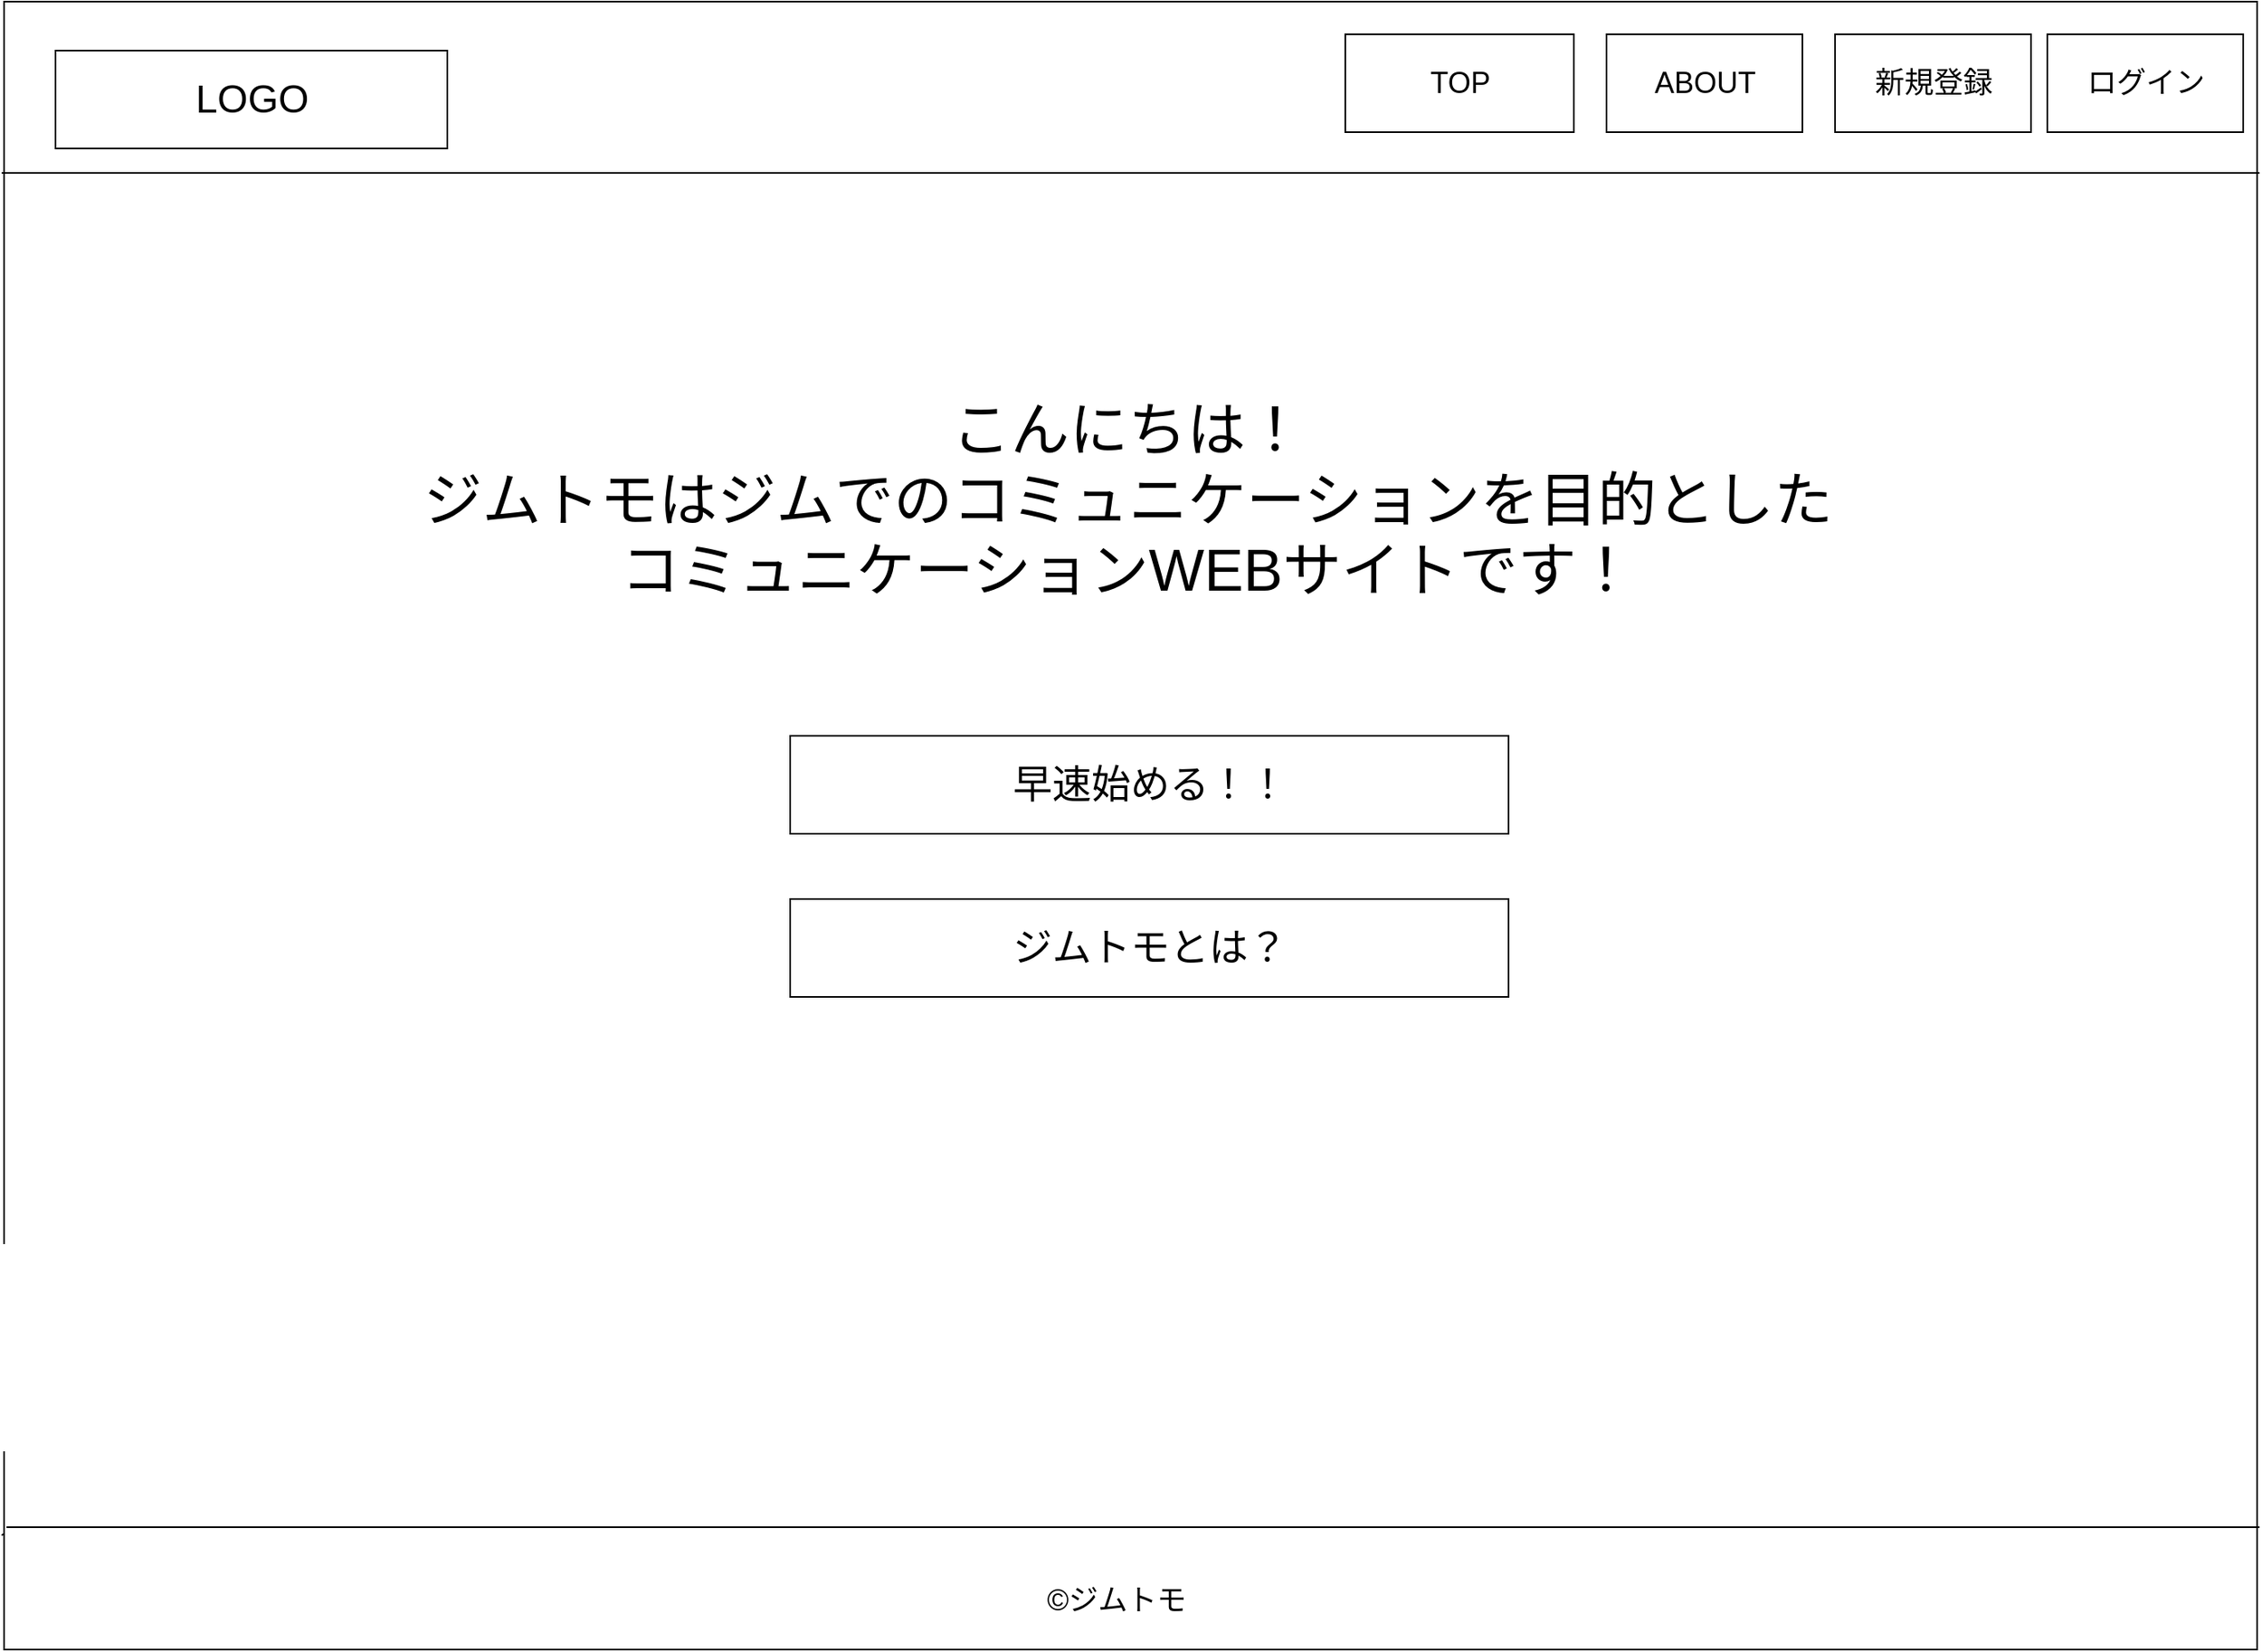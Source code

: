 <mxfile version="14.0.1" type="github" pages="10">
  <diagram id="sX8PDF25bzgP0ymKK4ic" name="トップ">
    <mxGraphModel dx="1577" dy="945" grid="1" gridSize="10" guides="1" tooltips="1" connect="1" arrows="1" fold="1" page="1" pageScale="1" pageWidth="1654" pageHeight="1169" math="0" shadow="0">
      <root>
        <mxCell id="0" />
        <mxCell id="1" parent="0" />
        <mxCell id="NtZH743Sf9rZ-gOF_3f3-2" value="" style="rounded=0;whiteSpace=wrap;html=1;fillColor=none;" vertex="1" parent="1">
          <mxGeometry x="138.5" y="50" width="1380" height="1010" as="geometry" />
        </mxCell>
        <mxCell id="NtZH743Sf9rZ-gOF_3f3-8" value="" style="line;strokeWidth=1;rotatable=0;dashed=0;labelPosition=right;align=left;verticalAlign=middle;spacingTop=0;spacingLeft=6;points=[];portConstraint=eastwest;fillColor=none;" vertex="1" parent="1">
          <mxGeometry x="137" y="150" width="1383" height="10" as="geometry" />
        </mxCell>
        <mxCell id="NtZH743Sf9rZ-gOF_3f3-9" value="" style="endArrow=none;html=1;rounded=0;" edge="1" parent="1" target="NtZH743Sf9rZ-gOF_3f3-2">
          <mxGeometry relative="1" as="geometry">
            <mxPoint x="137" y="990" as="sourcePoint" />
            <mxPoint x="297" y="990" as="targetPoint" />
          </mxGeometry>
        </mxCell>
        <mxCell id="NtZH743Sf9rZ-gOF_3f3-17" value="" style="line;strokeWidth=1;rotatable=0;dashed=0;labelPosition=right;align=left;verticalAlign=middle;spacingTop=0;spacingLeft=6;points=[];portConstraint=eastwest;fillColor=none;" vertex="1" parent="1">
          <mxGeometry x="140" y="980" width="1380" height="10" as="geometry" />
        </mxCell>
        <mxCell id="NtZH743Sf9rZ-gOF_3f3-19" value="&lt;font style=&quot;font-size: 24px&quot;&gt;LOGO&lt;/font&gt;" style="verticalLabelPosition=middle;verticalAlign=middle;html=1;shape=mxgraph.basic.rect;fillColor2=none;strokeWidth=1;size=20;indent=5;align=center;labelPosition=center;" vertex="1" parent="1">
          <mxGeometry x="170" y="80" width="240" height="60" as="geometry" />
        </mxCell>
        <mxCell id="NtZH743Sf9rZ-gOF_3f3-20" value="&lt;font style=&quot;font-size: 18px&quot;&gt;TOP&lt;/font&gt;" style="verticalLabelPosition=middle;verticalAlign=middle;html=1;shape=mxgraph.basic.rect;fillColor2=none;strokeWidth=1;size=20;indent=5;fillColor=#ffffff;align=center;labelPosition=center;" vertex="1" parent="1">
          <mxGeometry x="960" y="70" width="140" height="60" as="geometry" />
        </mxCell>
        <mxCell id="NtZH743Sf9rZ-gOF_3f3-21" value="&lt;font style=&quot;font-size: 18px&quot;&gt;ABOUT&lt;/font&gt;" style="verticalLabelPosition=middle;verticalAlign=middle;html=1;shape=mxgraph.basic.rect;fillColor2=none;strokeWidth=1;size=20;indent=5;fillColor=#ffffff;align=center;labelPosition=center;" vertex="1" parent="1">
          <mxGeometry x="1120" y="70" width="120" height="60" as="geometry" />
        </mxCell>
        <mxCell id="NtZH743Sf9rZ-gOF_3f3-22" value="&lt;font style=&quot;font-size: 18px&quot;&gt;©️ジムトモ&lt;/font&gt;" style="text;html=1;strokeColor=none;fillColor=none;align=center;verticalAlign=middle;whiteSpace=wrap;rounded=0;" vertex="1" parent="1">
          <mxGeometry x="760" y="1020" width="120" height="20" as="geometry" />
        </mxCell>
        <mxCell id="NtZH743Sf9rZ-gOF_3f3-24" value="&lt;font style=&quot;font-size: 36px&quot;&gt;こんにちは！&lt;br&gt;ジムトモはジムでのコミュニケーションを目的とした&lt;br&gt;コミュニケーションWEBサイトです！&lt;br&gt;&lt;/font&gt;" style="text;html=1;strokeColor=none;fillColor=none;align=center;verticalAlign=middle;whiteSpace=wrap;rounded=0;" vertex="1" parent="1">
          <mxGeometry x="327" y="280" width="1000" height="150" as="geometry" />
        </mxCell>
        <mxCell id="NtZH743Sf9rZ-gOF_3f3-25" value="&lt;font style=&quot;font-size: 24px&quot;&gt;早速始める！！&lt;/font&gt;" style="verticalLabelPosition=middle;verticalAlign=middle;html=1;shape=mxgraph.basic.rect;fillColor2=none;strokeWidth=1;size=20;indent=5;fillColor=#ffffff;align=center;labelPosition=center;" vertex="1" parent="1">
          <mxGeometry x="620" y="500" width="440" height="60" as="geometry" />
        </mxCell>
        <mxCell id="NtZH743Sf9rZ-gOF_3f3-26" value="&lt;font style=&quot;font-size: 24px&quot;&gt;ジムトモとは？&lt;/font&gt;" style="verticalLabelPosition=middle;verticalAlign=middle;html=1;shape=mxgraph.basic.rect;fillColor2=none;strokeWidth=1;size=20;indent=5;fillColor=#ffffff;align=center;labelPosition=center;" vertex="1" parent="1">
          <mxGeometry x="620" y="600" width="440" height="60" as="geometry" />
        </mxCell>
        <mxCell id="FWPmcDgrrpToMPqlYjag-1" value="&lt;font style=&quot;font-size: 18px&quot;&gt;新規登録&lt;/font&gt;" style="verticalLabelPosition=middle;verticalAlign=middle;html=1;shape=mxgraph.basic.rect;fillColor2=none;strokeWidth=1;size=20;indent=5;fillColor=#ffffff;align=center;labelPosition=center;" vertex="1" parent="1">
          <mxGeometry x="1260" y="70" width="120" height="60" as="geometry" />
        </mxCell>
        <mxCell id="FWPmcDgrrpToMPqlYjag-2" value="&lt;span style=&quot;font-size: 18px&quot;&gt;ログイン&lt;br&gt;&lt;/span&gt;" style="verticalLabelPosition=middle;verticalAlign=middle;html=1;shape=mxgraph.basic.rect;fillColor2=none;strokeWidth=1;size=20;indent=5;fillColor=#ffffff;align=center;labelPosition=center;" vertex="1" parent="1">
          <mxGeometry x="1390" y="70" width="120" height="60" as="geometry" />
        </mxCell>
      </root>
    </mxGraphModel>
  </diagram>
  <diagram id="bLvAgA5qEwk-LL37ub39" name="アバウト">
    <mxGraphModel dx="1577" dy="945" grid="1" gridSize="10" guides="1" tooltips="1" connect="1" arrows="1" fold="1" page="1" pageScale="1" pageWidth="1654" pageHeight="1169" math="0" shadow="0">
      <root>
        <mxCell id="ftpEcNEryvSzcQoIp7-X-0" />
        <mxCell id="ftpEcNEryvSzcQoIp7-X-1" parent="ftpEcNEryvSzcQoIp7-X-0" />
        <mxCell id="VIwDnIqBXZ4P4yikGyFm-0" value="" style="rounded=0;whiteSpace=wrap;html=1;fillColor=none;" vertex="1" parent="ftpEcNEryvSzcQoIp7-X-1">
          <mxGeometry x="160" y="50" width="1380" height="1010" as="geometry" />
        </mxCell>
        <mxCell id="dDT1iHOh3P4UcyybZQKl-0" value="&lt;font style=&quot;font-size: 24px&quot;&gt;LOGO&lt;/font&gt;" style="verticalLabelPosition=middle;verticalAlign=middle;html=1;shape=mxgraph.basic.rect;fillColor2=none;strokeWidth=1;size=20;indent=5;align=center;labelPosition=center;" vertex="1" parent="ftpEcNEryvSzcQoIp7-X-1">
          <mxGeometry x="170" y="80" width="240" height="60" as="geometry" />
        </mxCell>
        <mxCell id="dIF7iw-EWMnhFYqTY4e2-0" value="" style="line;strokeWidth=1;rotatable=0;dashed=0;labelPosition=right;align=left;verticalAlign=middle;spacingTop=0;spacingLeft=6;points=[];portConstraint=eastwest;fillColor=none;" vertex="1" parent="ftpEcNEryvSzcQoIp7-X-1">
          <mxGeometry x="160" y="150" width="1360" height="10" as="geometry" />
        </mxCell>
        <mxCell id="H8I9omI7yn1xXHJn_vw3-0" value="&lt;font style=&quot;font-size: 18px&quot;&gt;TOP&lt;/font&gt;" style="verticalLabelPosition=middle;verticalAlign=middle;html=1;shape=mxgraph.basic.rect;fillColor2=none;strokeWidth=1;size=20;indent=5;fillColor=#ffffff;align=center;labelPosition=center;" vertex="1" parent="ftpEcNEryvSzcQoIp7-X-1">
          <mxGeometry x="1040" y="80" width="140" height="60" as="geometry" />
        </mxCell>
        <mxCell id="4WR4Ig6IwshygOF9KwUJ-0" value="&lt;font style=&quot;font-size: 18px&quot;&gt;ABOUT&lt;/font&gt;" style="verticalLabelPosition=middle;verticalAlign=middle;html=1;shape=mxgraph.basic.rect;fillColor2=none;strokeWidth=1;size=20;indent=5;fillColor=#ffffff;align=center;labelPosition=center;" vertex="1" parent="ftpEcNEryvSzcQoIp7-X-1">
          <mxGeometry x="1200" y="80" width="120" height="60" as="geometry" />
        </mxCell>
        <mxCell id="zsgMGH2U2VKGGGK1tpQB-0" value="" style="line;strokeWidth=1;rotatable=0;dashed=0;labelPosition=right;align=left;verticalAlign=middle;spacingTop=0;spacingLeft=6;points=[];portConstraint=eastwest;fillColor=none;" vertex="1" parent="ftpEcNEryvSzcQoIp7-X-1">
          <mxGeometry x="160" y="980" width="1380" height="10" as="geometry" />
        </mxCell>
        <mxCell id="8jf5Wd_0UY1Y-AJaYyoA-0" value="&lt;font style=&quot;font-size: 18px&quot;&gt;©️ジムトモ&lt;/font&gt;" style="text;html=1;strokeColor=none;fillColor=none;align=center;verticalAlign=middle;whiteSpace=wrap;rounded=0;" vertex="1" parent="ftpEcNEryvSzcQoIp7-X-1">
          <mxGeometry x="760" y="1020" width="120" height="20" as="geometry" />
        </mxCell>
        <mxCell id="SekSxgpQAXPCXCAio9Cq-5" value="&lt;font style=&quot;font-size: 36px&quot;&gt;ジムトモとは？&lt;/font&gt;" style="text;strokeColor=none;fillColor=none;html=1;fontSize=24;fontStyle=1;verticalAlign=middle;align=center;" vertex="1" parent="ftpEcNEryvSzcQoIp7-X-1">
          <mxGeometry x="722" y="210" width="210" height="30" as="geometry" />
        </mxCell>
        <mxCell id="SekSxgpQAXPCXCAio9Cq-8" value="&lt;font style=&quot;font-size: 36px&quot;&gt;・ジムの仲間とコミュニケーションが取れるサイトです！&lt;/font&gt;" style="text;html=1;strokeColor=none;fillColor=none;align=center;verticalAlign=middle;whiteSpace=wrap;rounded=0;" vertex="1" parent="ftpEcNEryvSzcQoIp7-X-1">
          <mxGeometry x="362.5" y="340" width="975" height="20" as="geometry" />
        </mxCell>
        <mxCell id="SekSxgpQAXPCXCAio9Cq-9" value="&lt;font style=&quot;font-size: 36px&quot;&gt;・検索して頂くか、無ければ自分でジムを登録できます！&lt;/font&gt;" style="text;html=1;strokeColor=none;fillColor=none;align=center;verticalAlign=middle;whiteSpace=wrap;rounded=0;" vertex="1" parent="ftpEcNEryvSzcQoIp7-X-1">
          <mxGeometry x="375" y="600" width="1005" height="20" as="geometry" />
        </mxCell>
        <mxCell id="SekSxgpQAXPCXCAio9Cq-12" value="&lt;font style=&quot;font-size: 36px&quot;&gt;仲間と高め会いながら　レッツパンプアップ！&lt;/font&gt;" style="text;html=1;strokeColor=none;fillColor=none;align=center;verticalAlign=middle;whiteSpace=wrap;rounded=0;" vertex="1" parent="ftpEcNEryvSzcQoIp7-X-1">
          <mxGeometry x="410" y="830" width="880" height="20" as="geometry" />
        </mxCell>
        <mxCell id="SekSxgpQAXPCXCAio9Cq-13" value="&lt;font style=&quot;font-size: 36px&quot;&gt;どうやってジムを探すの？&lt;/font&gt;" style="text;strokeColor=none;fillColor=none;html=1;fontSize=24;fontStyle=1;verticalAlign=middle;align=center;" vertex="1" parent="ftpEcNEryvSzcQoIp7-X-1">
          <mxGeometry x="665" y="500" width="330" height="30" as="geometry" />
        </mxCell>
      </root>
    </mxGraphModel>
  </diagram>
  <diagram id="RGN--1uirbUa-3PSGwTJ" name="登録画面">
    <mxGraphModel dx="1892" dy="1134" grid="1" gridSize="10" guides="1" tooltips="1" connect="1" arrows="1" fold="1" page="1" pageScale="1" pageWidth="1654" pageHeight="1169" math="0" shadow="0">
      <root>
        <mxCell id="JL3x1tFgeX2Gd9nTqzUn-0" />
        <mxCell id="JL3x1tFgeX2Gd9nTqzUn-1" parent="JL3x1tFgeX2Gd9nTqzUn-0" />
        <mxCell id="WwGsBpX4122QO5Fgbtcl-0" value="" style="rounded=0;whiteSpace=wrap;html=1;fillColor=none;" vertex="1" parent="JL3x1tFgeX2Gd9nTqzUn-1">
          <mxGeometry x="150" y="90" width="1380" height="1010" as="geometry" />
        </mxCell>
        <mxCell id="08IGXDMDY4v-F9Ly6sVw-0" value="&lt;font style=&quot;font-size: 18px&quot;&gt;©️ジムトモ&lt;/font&gt;" style="text;html=1;strokeColor=none;fillColor=none;align=center;verticalAlign=middle;whiteSpace=wrap;rounded=0;" vertex="1" parent="JL3x1tFgeX2Gd9nTqzUn-1">
          <mxGeometry x="790" y="1050" width="120" height="20" as="geometry" />
        </mxCell>
        <mxCell id="RqBJ2H6mfIA8eYU0we4d-0" value="" style="line;strokeWidth=1;rotatable=0;dashed=0;labelPosition=right;align=left;verticalAlign=middle;spacingTop=0;spacingLeft=6;points=[];portConstraint=eastwest;fillColor=none;" vertex="1" parent="JL3x1tFgeX2Gd9nTqzUn-1">
          <mxGeometry x="148.5" y="1010" width="1380" height="10" as="geometry" />
        </mxCell>
        <mxCell id="5bvBfOXmsTIJIOGz9M6Z-0" value="&lt;font style=&quot;font-size: 24px&quot;&gt;LOGO&lt;/font&gt;" style="verticalLabelPosition=middle;verticalAlign=middle;html=1;shape=mxgraph.basic.rect;fillColor2=none;strokeWidth=1;size=20;indent=5;align=center;labelPosition=center;" vertex="1" parent="JL3x1tFgeX2Gd9nTqzUn-1">
          <mxGeometry x="170" y="120" width="240" height="60" as="geometry" />
        </mxCell>
        <mxCell id="FiurGgFm9dN1c3PLnLnA-0" value="" style="line;strokeWidth=1;rotatable=0;dashed=0;labelPosition=right;align=left;verticalAlign=middle;spacingTop=0;spacingLeft=6;points=[];portConstraint=eastwest;fillColor=none;" vertex="1" parent="JL3x1tFgeX2Gd9nTqzUn-1">
          <mxGeometry x="148.5" y="200" width="1383" height="10" as="geometry" />
        </mxCell>
        <mxCell id="LqhKL8WoW9AfLJmkRwyF-0" value="&lt;font style=&quot;font-size: 18px&quot;&gt;TOP&lt;/font&gt;" style="verticalLabelPosition=middle;verticalAlign=middle;html=1;shape=mxgraph.basic.rect;fillColor2=none;strokeWidth=1;size=20;indent=5;fillColor=#ffffff;align=center;labelPosition=center;" vertex="1" parent="JL3x1tFgeX2Gd9nTqzUn-1">
          <mxGeometry x="910" y="120" width="140" height="60" as="geometry" />
        </mxCell>
        <mxCell id="YZrT8HJMQ7vM1HgPI2Wn-0" value="&lt;font style=&quot;font-size: 18px&quot;&gt;ABOUT&lt;/font&gt;" style="verticalLabelPosition=middle;verticalAlign=middle;html=1;shape=mxgraph.basic.rect;fillColor2=none;strokeWidth=1;size=20;indent=5;fillColor=#ffffff;align=center;labelPosition=center;" vertex="1" parent="JL3x1tFgeX2Gd9nTqzUn-1">
          <mxGeometry x="1090" y="120" width="120" height="60" as="geometry" />
        </mxCell>
        <mxCell id="YZrT8HJMQ7vM1HgPI2Wn-1" value="&lt;font style=&quot;font-size: 36px&quot;&gt;新規登録&lt;/font&gt;" style="text;strokeColor=none;fillColor=none;html=1;fontSize=24;fontStyle=1;verticalAlign=middle;align=center;" vertex="1" parent="JL3x1tFgeX2Gd9nTqzUn-1">
          <mxGeometry x="240" y="260" width="260" height="40" as="geometry" />
        </mxCell>
        <mxCell id="YZrT8HJMQ7vM1HgPI2Wn-2" value="" style="rounded=0;whiteSpace=wrap;html=1;fillColor=#ffffff;align=center;" vertex="1" parent="JL3x1tFgeX2Gd9nTqzUn-1">
          <mxGeometry x="320" y="370" width="260" height="40" as="geometry" />
        </mxCell>
        <mxCell id="YZrT8HJMQ7vM1HgPI2Wn-3" value="&lt;font style=&quot;font-size: 24px&quot;&gt;メールアドレス&lt;/font&gt;" style="text;html=1;strokeColor=none;fillColor=none;align=center;verticalAlign=middle;whiteSpace=wrap;rounded=0;" vertex="1" parent="JL3x1tFgeX2Gd9nTqzUn-1">
          <mxGeometry x="290" y="330" width="220" height="20" as="geometry" />
        </mxCell>
        <mxCell id="YZrT8HJMQ7vM1HgPI2Wn-4" value="&lt;font style=&quot;font-size: 24px&quot;&gt;パスワード&lt;/font&gt;" style="text;html=1;strokeColor=none;fillColor=none;align=center;verticalAlign=middle;whiteSpace=wrap;rounded=0;" vertex="1" parent="JL3x1tFgeX2Gd9nTqzUn-1">
          <mxGeometry x="300" y="450" width="170" height="20" as="geometry" />
        </mxCell>
        <mxCell id="YZrT8HJMQ7vM1HgPI2Wn-5" value="" style="rounded=0;whiteSpace=wrap;html=1;fillColor=#ffffff;align=center;" vertex="1" parent="JL3x1tFgeX2Gd9nTqzUn-1">
          <mxGeometry x="320" y="490" width="260" height="40" as="geometry" />
        </mxCell>
        <mxCell id="YZrT8HJMQ7vM1HgPI2Wn-6" value="&lt;font style=&quot;font-size: 24px&quot;&gt;登録&lt;/font&gt;" style="html=1;shadow=0;dashed=0;shape=mxgraph.bootstrap.rrect;rSize=5;strokeColor=none;strokeWidth=1;fillColor=#33A64C;fontColor=#FFFFFF;whiteSpace=wrap;align=center;verticalAlign=middle;spacingLeft=0;fontStyle=1;fontSize=14;spacing=5;" vertex="1" parent="JL3x1tFgeX2Gd9nTqzUn-1">
          <mxGeometry x="320" y="650" width="130" height="55" as="geometry" />
        </mxCell>
        <mxCell id="W9_3WLjVGjQPoJplsyBn-0" value="&lt;span style=&quot;font-size: 18px&quot;&gt;ログイン&lt;br&gt;&lt;/span&gt;" style="verticalLabelPosition=middle;verticalAlign=middle;html=1;shape=mxgraph.basic.rect;fillColor2=none;strokeWidth=1;size=20;indent=5;fillColor=#ffffff;align=center;labelPosition=center;" vertex="1" parent="JL3x1tFgeX2Gd9nTqzUn-1">
          <mxGeometry x="1380" y="120" width="120" height="60" as="geometry" />
        </mxCell>
        <mxCell id="R8JreIXj_1Rx6q4TIoty-0" value="&lt;font style=&quot;font-size: 18px&quot;&gt;新規登録&lt;/font&gt;" style="verticalLabelPosition=middle;verticalAlign=middle;html=1;shape=mxgraph.basic.rect;fillColor2=none;strokeWidth=1;size=20;indent=5;fillColor=#ffffff;align=center;labelPosition=center;" vertex="1" parent="JL3x1tFgeX2Gd9nTqzUn-1">
          <mxGeometry x="1240" y="120" width="120" height="60" as="geometry" />
        </mxCell>
        <mxCell id="R8JreIXj_1Rx6q4TIoty-1" value="&lt;font style=&quot;font-size: 18px&quot;&gt;既に登録済みの方はこちら&lt;/font&gt;" style="text;html=1;strokeColor=none;fillColor=none;align=center;verticalAlign=middle;whiteSpace=wrap;rounded=0;" vertex="1" parent="JL3x1tFgeX2Gd9nTqzUn-1">
          <mxGeometry x="300" y="760" width="230" height="30" as="geometry" />
        </mxCell>
        <mxCell id="R8JreIXj_1Rx6q4TIoty-4" value="&lt;font style=&quot;font-size: 24px&quot;&gt;ニックネーム&lt;/font&gt;" style="text;html=1;strokeColor=none;fillColor=none;align=center;verticalAlign=middle;whiteSpace=wrap;rounded=0;" vertex="1" parent="JL3x1tFgeX2Gd9nTqzUn-1">
          <mxGeometry x="320" y="560" width="170" height="20" as="geometry" />
        </mxCell>
        <mxCell id="R8JreIXj_1Rx6q4TIoty-5" value="" style="rounded=0;whiteSpace=wrap;html=1;fillColor=#ffffff;align=center;" vertex="1" parent="JL3x1tFgeX2Gd9nTqzUn-1">
          <mxGeometry x="320" y="585" width="260" height="35" as="geometry" />
        </mxCell>
        <mxCell id="6il6t7XPFA4Lgpk2AG7R-1" value="&lt;font style=&quot;font-size: 36px&quot;&gt;冗談じゃない、今すぐトレーニングだ&lt;/font&gt;" style="rounded=0;whiteSpace=wrap;html=1;sketch=0;" vertex="1" parent="JL3x1tFgeX2Gd9nTqzUn-1">
          <mxGeometry x="750" y="380" width="730" height="310" as="geometry" />
        </mxCell>
        <mxCell id="P8Cn1LUYeJVmI-33aRIe-0" value="今日の格言" style="text;strokeColor=none;fillColor=none;html=1;fontSize=24;fontStyle=1;verticalAlign=middle;align=center;rounded=0;sketch=0;" vertex="1" parent="JL3x1tFgeX2Gd9nTqzUn-1">
          <mxGeometry x="950" y="310" width="300" height="40" as="geometry" />
        </mxCell>
      </root>
    </mxGraphModel>
  </diagram>
  <diagram id="aNUv6X035ZnoPvwEYeFh" name="ログイン画面">
    <mxGraphModel dx="1892" dy="1134" grid="1" gridSize="10" guides="1" tooltips="1" connect="1" arrows="1" fold="1" page="1" pageScale="1" pageWidth="1654" pageHeight="1169" math="0" shadow="0">
      <root>
        <mxCell id="_KaOR5W_jfGAxKg3fsh7-0" />
        <mxCell id="_KaOR5W_jfGAxKg3fsh7-1" parent="_KaOR5W_jfGAxKg3fsh7-0" />
        <mxCell id="On3oM8W6UvDEkwKa5zW2-0" value="" style="rounded=0;whiteSpace=wrap;html=1;fillColor=none;" vertex="1" parent="_KaOR5W_jfGAxKg3fsh7-1">
          <mxGeometry x="150" y="90" width="1380" height="1010" as="geometry" />
        </mxCell>
        <mxCell id="t-OJMPiVocvo1YiUJWil-0" value="" style="line;strokeWidth=1;rotatable=0;dashed=0;labelPosition=right;align=left;verticalAlign=middle;spacingTop=0;spacingLeft=6;points=[];portConstraint=eastwest;fillColor=none;" vertex="1" parent="_KaOR5W_jfGAxKg3fsh7-1">
          <mxGeometry x="148.5" y="1010" width="1380" height="10" as="geometry" />
        </mxCell>
        <mxCell id="lOupYwCfrtbQYq17FJXi-0" value="&lt;font style=&quot;font-size: 18px&quot;&gt;©️ジムトモ&lt;/font&gt;" style="text;html=1;strokeColor=none;fillColor=none;align=center;verticalAlign=middle;whiteSpace=wrap;rounded=0;" vertex="1" parent="_KaOR5W_jfGAxKg3fsh7-1">
          <mxGeometry x="790" y="1050" width="120" height="20" as="geometry" />
        </mxCell>
        <mxCell id="INhRSJff5euebW8fXu3Q-0" value="" style="line;strokeWidth=1;rotatable=0;dashed=0;labelPosition=right;align=left;verticalAlign=middle;spacingTop=0;spacingLeft=6;points=[];portConstraint=eastwest;fillColor=none;" vertex="1" parent="_KaOR5W_jfGAxKg3fsh7-1">
          <mxGeometry x="148.5" y="200" width="1383" height="10" as="geometry" />
        </mxCell>
        <mxCell id="WugjMrq_ry5_9A1hiBQY-0" value="&lt;font style=&quot;font-size: 24px&quot;&gt;LOGO&lt;/font&gt;" style="verticalLabelPosition=middle;verticalAlign=middle;html=1;shape=mxgraph.basic.rect;fillColor2=none;strokeWidth=1;size=20;indent=5;align=center;labelPosition=center;" vertex="1" parent="_KaOR5W_jfGAxKg3fsh7-1">
          <mxGeometry x="170" y="120" width="240" height="60" as="geometry" />
        </mxCell>
        <mxCell id="E8ErsXR6-DTPOrTTwPF1-0" value="&lt;font style=&quot;font-size: 18px&quot;&gt;TOP&lt;/font&gt;" style="verticalLabelPosition=middle;verticalAlign=middle;html=1;shape=mxgraph.basic.rect;fillColor2=none;strokeWidth=1;size=20;indent=5;fillColor=#ffffff;align=center;labelPosition=center;" vertex="1" parent="_KaOR5W_jfGAxKg3fsh7-1">
          <mxGeometry x="910" y="120" width="140" height="60" as="geometry" />
        </mxCell>
        <mxCell id="ur-TTV7Lr3jbn279aGHz-0" value="&lt;font style=&quot;font-size: 18px&quot;&gt;ABOUT&lt;/font&gt;" style="verticalLabelPosition=middle;verticalAlign=middle;html=1;shape=mxgraph.basic.rect;fillColor2=none;strokeWidth=1;size=20;indent=5;fillColor=#ffffff;align=center;labelPosition=center;" vertex="1" parent="_KaOR5W_jfGAxKg3fsh7-1">
          <mxGeometry x="1090" y="120" width="120" height="60" as="geometry" />
        </mxCell>
        <mxCell id="s8ElHWhFizLbdmEhg1EV-0" value="&lt;font style=&quot;font-size: 18px&quot;&gt;新規登録&lt;/font&gt;" style="verticalLabelPosition=middle;verticalAlign=middle;html=1;shape=mxgraph.basic.rect;fillColor2=none;strokeWidth=1;size=20;indent=5;fillColor=#ffffff;align=center;labelPosition=center;" vertex="1" parent="_KaOR5W_jfGAxKg3fsh7-1">
          <mxGeometry x="1240" y="120" width="120" height="60" as="geometry" />
        </mxCell>
        <mxCell id="_5zgX772holv1TNFLGsU-0" value="&lt;span style=&quot;font-size: 18px&quot;&gt;ログイン&lt;br&gt;&lt;/span&gt;" style="verticalLabelPosition=middle;verticalAlign=middle;html=1;shape=mxgraph.basic.rect;fillColor2=none;strokeWidth=1;size=20;indent=5;fillColor=#ffffff;align=center;labelPosition=center;" vertex="1" parent="_KaOR5W_jfGAxKg3fsh7-1">
          <mxGeometry x="1380" y="120" width="120" height="60" as="geometry" />
        </mxCell>
        <mxCell id="55AQftzPy_J6-L6X0CuG-0" value="&lt;font style=&quot;font-size: 24px&quot;&gt;メールアドレス&lt;/font&gt;" style="text;html=1;strokeColor=none;fillColor=none;align=center;verticalAlign=middle;whiteSpace=wrap;rounded=0;" vertex="1" parent="_KaOR5W_jfGAxKg3fsh7-1">
          <mxGeometry x="290" y="330" width="220" height="20" as="geometry" />
        </mxCell>
        <mxCell id="mqKD3Hdgb23rDRv2-NZr-0" value="" style="rounded=0;whiteSpace=wrap;html=1;fillColor=#ffffff;align=center;" vertex="1" parent="_KaOR5W_jfGAxKg3fsh7-1">
          <mxGeometry x="320" y="370" width="260" height="40" as="geometry" />
        </mxCell>
        <mxCell id="1ebbdMHIKDn8LiAtkCvv-0" value="&lt;font style=&quot;font-size: 24px&quot;&gt;パスワード&lt;/font&gt;" style="text;html=1;strokeColor=none;fillColor=none;align=center;verticalAlign=middle;whiteSpace=wrap;rounded=0;" vertex="1" parent="_KaOR5W_jfGAxKg3fsh7-1">
          <mxGeometry x="300" y="450" width="170" height="20" as="geometry" />
        </mxCell>
        <mxCell id="HEk4Pw7Mh-6eCKyOpSel-0" value="" style="rounded=0;whiteSpace=wrap;html=1;fillColor=#ffffff;align=center;" vertex="1" parent="_KaOR5W_jfGAxKg3fsh7-1">
          <mxGeometry x="320" y="490" width="260" height="40" as="geometry" />
        </mxCell>
        <mxCell id="z860aM4j_zEduKfFykd7-0" value="&lt;span style=&quot;font-size: 24px&quot;&gt;ログイン&lt;/span&gt;" style="html=1;shadow=0;dashed=0;shape=mxgraph.bootstrap.rrect;rSize=5;strokeColor=none;strokeWidth=1;fillColor=#33A64C;fontColor=#FFFFFF;whiteSpace=wrap;align=center;verticalAlign=middle;spacingLeft=0;fontStyle=1;fontSize=14;spacing=5;" vertex="1" parent="_KaOR5W_jfGAxKg3fsh7-1">
          <mxGeometry x="320" y="600" width="130" height="55" as="geometry" />
        </mxCell>
        <mxCell id="m6WLy12_DhlvIUj_JKjJ-0" value="&lt;span style=&quot;font-size: 36px&quot;&gt;ログイン&lt;/span&gt;" style="text;strokeColor=none;fillColor=none;html=1;fontSize=24;fontStyle=1;verticalAlign=middle;align=center;" vertex="1" parent="_KaOR5W_jfGAxKg3fsh7-1">
          <mxGeometry x="240" y="260" width="260" height="40" as="geometry" />
        </mxCell>
        <mxCell id="wU8EVm7kGWYphGpLYM0g-0" value="&lt;span style=&quot;font-size: 36px&quot;&gt;筋肉がNOといっても、私はYESと言う&lt;/span&gt;" style="rounded=0;whiteSpace=wrap;html=1;sketch=0;" vertex="1" parent="_KaOR5W_jfGAxKg3fsh7-1">
          <mxGeometry x="730" y="370" width="730" height="310" as="geometry" />
        </mxCell>
        <mxCell id="x4KCDy0DKXtBn7Ve783Z-1" value="今日の格言" style="text;strokeColor=none;fillColor=none;html=1;fontSize=24;fontStyle=1;verticalAlign=middle;align=center;rounded=0;sketch=0;" vertex="1" parent="_KaOR5W_jfGAxKg3fsh7-1">
          <mxGeometry x="940" y="300" width="300" height="40" as="geometry" />
        </mxCell>
      </root>
    </mxGraphModel>
  </diagram>
  <diagram id="uX-ZkvwKchYeVfN4PSU1" name="ジム一覧">
    <mxGraphModel dx="1892" dy="1134" grid="1" gridSize="10" guides="1" tooltips="1" connect="1" arrows="1" fold="1" page="1" pageScale="1" pageWidth="1654" pageHeight="1169" math="0" shadow="0">
      <root>
        <mxCell id="Ve-hvTTOscn3P7Vd1k1l-0" />
        <mxCell id="Ve-hvTTOscn3P7Vd1k1l-1" parent="Ve-hvTTOscn3P7Vd1k1l-0" />
        <mxCell id="-mKZo70hPpAJeOryiLV0-0" value="" style="rounded=0;whiteSpace=wrap;html=1;fillColor=none;" vertex="1" parent="Ve-hvTTOscn3P7Vd1k1l-1">
          <mxGeometry x="148.5" y="80" width="1380" height="1010" as="geometry" />
        </mxCell>
        <mxCell id="BZ1EuPvrE3zy3L14cRed-0" value="" style="line;strokeWidth=1;rotatable=0;dashed=0;labelPosition=right;align=left;verticalAlign=middle;spacingTop=0;spacingLeft=6;points=[];portConstraint=eastwest;fillColor=none;" vertex="1" parent="Ve-hvTTOscn3P7Vd1k1l-1">
          <mxGeometry x="148.5" y="1010" width="1380" height="10" as="geometry" />
        </mxCell>
        <mxCell id="X8pIVOpYdLKqkHIJYSQZ-0" value="&lt;font style=&quot;font-size: 18px&quot;&gt;©️ジムトモ&lt;/font&gt;" style="text;html=1;strokeColor=none;fillColor=none;align=center;verticalAlign=middle;whiteSpace=wrap;rounded=0;" vertex="1" parent="Ve-hvTTOscn3P7Vd1k1l-1">
          <mxGeometry x="790" y="1050" width="120" height="20" as="geometry" />
        </mxCell>
        <mxCell id="vMVwRcGm_uRvsZPkVxcx-0" value="" style="line;strokeWidth=1;rotatable=0;dashed=0;labelPosition=right;align=left;verticalAlign=middle;spacingTop=0;spacingLeft=6;points=[];portConstraint=eastwest;fillColor=none;" vertex="1" parent="Ve-hvTTOscn3P7Vd1k1l-1">
          <mxGeometry x="150" y="190" width="1380" height="10" as="geometry" />
        </mxCell>
        <mxCell id="SAtadayet61RX-69NEPf-0" value="&lt;font style=&quot;font-size: 24px&quot;&gt;LOGO&lt;/font&gt;" style="verticalLabelPosition=middle;verticalAlign=middle;html=1;shape=mxgraph.basic.rect;fillColor2=none;strokeWidth=1;size=20;indent=5;align=center;labelPosition=center;" vertex="1" parent="Ve-hvTTOscn3P7Vd1k1l-1">
          <mxGeometry x="190" y="110" width="240" height="60" as="geometry" />
        </mxCell>
        <mxCell id="M9plIyAOKumHT0T8U0WL-0" value="&lt;span style=&quot;font-size: 18px&quot;&gt;ログアウト&lt;br&gt;&lt;/span&gt;" style="verticalLabelPosition=middle;verticalAlign=middle;html=1;shape=mxgraph.basic.rect;fillColor2=none;strokeWidth=1;size=20;indent=5;align=center;labelPosition=center;" vertex="1" parent="Ve-hvTTOscn3P7Vd1k1l-1">
          <mxGeometry x="1370" y="110" width="120" height="60" as="geometry" />
        </mxCell>
        <mxCell id="M9plIyAOKumHT0T8U0WL-1" value="&lt;span style=&quot;font-size: 18px&quot;&gt;マイページ&lt;/span&gt;" style="verticalLabelPosition=middle;verticalAlign=middle;html=1;shape=mxgraph.basic.rect;fillColor2=none;strokeWidth=1;size=20;indent=5;align=center;labelPosition=center;" vertex="1" parent="Ve-hvTTOscn3P7Vd1k1l-1">
          <mxGeometry x="1220" y="110" width="120" height="60" as="geometry" />
        </mxCell>
        <mxCell id="M9plIyAOKumHT0T8U0WL-3" value="&lt;font style=&quot;font-size: 36px&quot;&gt;ジム一覧&lt;/font&gt;" style="text;strokeColor=none;fillColor=none;html=1;fontSize=24;fontStyle=1;verticalAlign=middle;align=center;" vertex="1" parent="Ve-hvTTOscn3P7Vd1k1l-1">
          <mxGeometry x="180" y="245" width="280" height="40" as="geometry" />
        </mxCell>
        <mxCell id="M9plIyAOKumHT0T8U0WL-5" value="" style="whiteSpace=wrap;html=1;aspect=fixed;align=center;" vertex="1" parent="Ve-hvTTOscn3P7Vd1k1l-1">
          <mxGeometry x="270" y="320" width="190" height="190" as="geometry" />
        </mxCell>
        <mxCell id="M9plIyAOKumHT0T8U0WL-6" value="" style="whiteSpace=wrap;html=1;aspect=fixed;align=center;" vertex="1" parent="Ve-hvTTOscn3P7Vd1k1l-1">
          <mxGeometry x="540" y="320" width="190" height="190" as="geometry" />
        </mxCell>
        <mxCell id="M9plIyAOKumHT0T8U0WL-7" value="" style="whiteSpace=wrap;html=1;aspect=fixed;align=center;" vertex="1" parent="Ve-hvTTOscn3P7Vd1k1l-1">
          <mxGeometry x="827" y="320" width="190" height="190" as="geometry" />
        </mxCell>
        <mxCell id="M9plIyAOKumHT0T8U0WL-8" value="" style="whiteSpace=wrap;html=1;aspect=fixed;align=center;" vertex="1" parent="Ve-hvTTOscn3P7Vd1k1l-1">
          <mxGeometry x="280" y="630" width="190" height="190" as="geometry" />
        </mxCell>
        <mxCell id="M9plIyAOKumHT0T8U0WL-9" value="" style="whiteSpace=wrap;html=1;aspect=fixed;align=center;" vertex="1" parent="Ve-hvTTOscn3P7Vd1k1l-1">
          <mxGeometry x="550" y="630" width="190" height="190" as="geometry" />
        </mxCell>
        <mxCell id="M9plIyAOKumHT0T8U0WL-10" value="" style="whiteSpace=wrap;html=1;aspect=fixed;align=center;" vertex="1" parent="Ve-hvTTOscn3P7Vd1k1l-1">
          <mxGeometry x="830" y="630" width="190" height="190" as="geometry" />
        </mxCell>
        <mxCell id="M9plIyAOKumHT0T8U0WL-12" value="&lt;font style=&quot;font-size: 36px&quot;&gt;検索&lt;/font&gt;" style="rounded=0;whiteSpace=wrap;html=1;align=center;fillColor=none;" vertex="1" parent="Ve-hvTTOscn3P7Vd1k1l-1">
          <mxGeometry x="1015" y="245" width="270" height="50" as="geometry" />
        </mxCell>
        <mxCell id="M9plIyAOKumHT0T8U0WL-13" value="&lt;font style=&quot;font-size: 24px&quot;&gt;ジム説明&lt;/font&gt;" style="text;html=1;strokeColor=none;fillColor=none;align=center;verticalAlign=middle;whiteSpace=wrap;rounded=0;" vertex="1" parent="Ve-hvTTOscn3P7Vd1k1l-1">
          <mxGeometry x="285" y="545" width="160" height="40" as="geometry" />
        </mxCell>
        <mxCell id="M9plIyAOKumHT0T8U0WL-14" value="&lt;font style=&quot;font-size: 24px&quot;&gt;ジム説明&lt;/font&gt;" style="text;html=1;strokeColor=none;fillColor=none;align=center;verticalAlign=middle;whiteSpace=wrap;rounded=0;" vertex="1" parent="Ve-hvTTOscn3P7Vd1k1l-1">
          <mxGeometry x="570" y="545" width="160" height="40" as="geometry" />
        </mxCell>
        <mxCell id="M9plIyAOKumHT0T8U0WL-15" value="&lt;font style=&quot;font-size: 24px&quot;&gt;ジム説明&lt;/font&gt;" style="text;html=1;strokeColor=none;fillColor=none;align=center;verticalAlign=middle;whiteSpace=wrap;rounded=0;" vertex="1" parent="Ve-hvTTOscn3P7Vd1k1l-1">
          <mxGeometry x="840" y="545" width="160" height="40" as="geometry" />
        </mxCell>
        <mxCell id="M9plIyAOKumHT0T8U0WL-16" value="&lt;font style=&quot;font-size: 24px&quot;&gt;ジム説明&lt;/font&gt;" style="text;html=1;strokeColor=none;fillColor=none;align=center;verticalAlign=middle;whiteSpace=wrap;rounded=0;" vertex="1" parent="Ve-hvTTOscn3P7Vd1k1l-1">
          <mxGeometry x="295" y="850" width="160" height="40" as="geometry" />
        </mxCell>
        <mxCell id="M9plIyAOKumHT0T8U0WL-17" value="&lt;font style=&quot;font-size: 24px&quot;&gt;ジム説明&lt;/font&gt;" style="text;html=1;strokeColor=none;fillColor=none;align=center;verticalAlign=middle;whiteSpace=wrap;rounded=0;" vertex="1" parent="Ve-hvTTOscn3P7Vd1k1l-1">
          <mxGeometry x="570" y="850" width="160" height="40" as="geometry" />
        </mxCell>
        <mxCell id="M9plIyAOKumHT0T8U0WL-18" value="&lt;font style=&quot;font-size: 24px&quot;&gt;ジム説明&lt;/font&gt;" style="text;html=1;strokeColor=none;fillColor=none;align=center;verticalAlign=middle;whiteSpace=wrap;rounded=0;" vertex="1" parent="Ve-hvTTOscn3P7Vd1k1l-1">
          <mxGeometry x="857" y="850" width="160" height="40" as="geometry" />
        </mxCell>
        <mxCell id="rW-hbCFJzmvnB4KcNEU5-2" style="edgeStyle=orthogonalEdgeStyle;curved=0;rounded=1;sketch=0;orthogonalLoop=1;jettySize=auto;html=1;exitX=0.75;exitY=1;exitDx=0;exitDy=0;entryX=0.754;entryY=0.625;entryDx=0;entryDy=0;entryPerimeter=0;" edge="1" parent="Ve-hvTTOscn3P7Vd1k1l-1">
          <mxGeometry relative="1" as="geometry">
            <mxPoint x="395" y="285" as="sourcePoint" />
            <mxPoint x="396.04" y="270" as="targetPoint" />
          </mxGeometry>
        </mxCell>
        <mxCell id="rW-hbCFJzmvnB4KcNEU5-3" value="&lt;span style=&quot;font-size: 18px&quot;&gt;ジム作成&lt;/span&gt;" style="verticalLabelPosition=middle;verticalAlign=middle;html=1;shape=mxgraph.basic.rect;fillColor2=none;strokeWidth=1;size=20;indent=5;align=center;labelPosition=center;" vertex="1" parent="Ve-hvTTOscn3P7Vd1k1l-1">
          <mxGeometry x="1050" y="110" width="120" height="60" as="geometry" />
        </mxCell>
        <mxCell id="rW-hbCFJzmvnB4KcNEU5-5" value="" style="whiteSpace=wrap;html=1;aspect=fixed;align=center;" vertex="1" parent="Ve-hvTTOscn3P7Vd1k1l-1">
          <mxGeometry x="1110" y="320" width="190" height="190" as="geometry" />
        </mxCell>
        <mxCell id="rW-hbCFJzmvnB4KcNEU5-6" value="" style="whiteSpace=wrap;html=1;aspect=fixed;align=center;" vertex="1" parent="Ve-hvTTOscn3P7Vd1k1l-1">
          <mxGeometry x="1110" y="630" width="190" height="190" as="geometry" />
        </mxCell>
        <mxCell id="rW-hbCFJzmvnB4KcNEU5-7" value="&lt;font style=&quot;font-size: 24px&quot;&gt;ジム説明&lt;/font&gt;" style="text;html=1;strokeColor=none;fillColor=none;align=center;verticalAlign=middle;whiteSpace=wrap;rounded=0;" vertex="1" parent="Ve-hvTTOscn3P7Vd1k1l-1">
          <mxGeometry x="1125" y="545" width="160" height="40" as="geometry" />
        </mxCell>
        <mxCell id="rW-hbCFJzmvnB4KcNEU5-8" value="&lt;font style=&quot;font-size: 24px&quot;&gt;ジム説明&lt;/font&gt;" style="text;html=1;strokeColor=none;fillColor=none;align=center;verticalAlign=middle;whiteSpace=wrap;rounded=0;" vertex="1" parent="Ve-hvTTOscn3P7Vd1k1l-1">
          <mxGeometry x="1125" y="850" width="160" height="40" as="geometry" />
        </mxCell>
      </root>
    </mxGraphModel>
  </diagram>
  <diagram id="eFCf1Flm-d_z0XCg56ge" name="ジム作成">
    <mxGraphModel dx="1892" dy="1134" grid="1" gridSize="10" guides="1" tooltips="1" connect="1" arrows="1" fold="1" page="1" pageScale="1" pageWidth="1654" pageHeight="1169" math="0" shadow="0">
      <root>
        <mxCell id="bN9DRR7ygXLC4ETw0tTN-0" />
        <mxCell id="bN9DRR7ygXLC4ETw0tTN-1" parent="bN9DRR7ygXLC4ETw0tTN-0" />
        <mxCell id="d1fW3PGILB4OQkGAq-eu-0" value="" style="rounded=0;whiteSpace=wrap;html=1;fillColor=none;" vertex="1" parent="bN9DRR7ygXLC4ETw0tTN-1">
          <mxGeometry x="148.5" y="80" width="1380" height="1010" as="geometry" />
        </mxCell>
        <mxCell id="w__4c1YbGcrhswMUwZKD-0" value="" style="line;strokeWidth=1;rotatable=0;dashed=0;labelPosition=right;align=left;verticalAlign=middle;spacingTop=0;spacingLeft=6;points=[];portConstraint=eastwest;fillColor=none;" vertex="1" parent="bN9DRR7ygXLC4ETw0tTN-1">
          <mxGeometry x="148.5" y="1010" width="1380" height="10" as="geometry" />
        </mxCell>
        <mxCell id="AcBoxgYSzkD6sC6DAIrO-0" value="&lt;font style=&quot;font-size: 18px&quot;&gt;©️ジムトモ&lt;/font&gt;" style="text;html=1;strokeColor=none;fillColor=none;align=center;verticalAlign=middle;whiteSpace=wrap;rounded=0;" vertex="1" parent="bN9DRR7ygXLC4ETw0tTN-1">
          <mxGeometry x="790" y="1050" width="120" height="20" as="geometry" />
        </mxCell>
        <mxCell id="ISU32mE5CqBf5X9WC9W4-0" value="" style="line;strokeWidth=1;rotatable=0;dashed=0;labelPosition=right;align=left;verticalAlign=middle;spacingTop=0;spacingLeft=6;points=[];portConstraint=eastwest;fillColor=none;" vertex="1" parent="bN9DRR7ygXLC4ETw0tTN-1">
          <mxGeometry x="148.5" y="200" width="1383" height="10" as="geometry" />
        </mxCell>
        <mxCell id="yTEdMDAwZRnDQl2eKgpD-0" value="&lt;font style=&quot;font-size: 24px&quot;&gt;LOGO&lt;/font&gt;" style="verticalLabelPosition=middle;verticalAlign=middle;html=1;shape=mxgraph.basic.rect;fillColor2=none;strokeWidth=1;size=20;indent=5;align=center;labelPosition=center;" vertex="1" parent="bN9DRR7ygXLC4ETw0tTN-1">
          <mxGeometry x="170" y="120" width="240" height="60" as="geometry" />
        </mxCell>
        <mxCell id="2IJbGUA08X1sOZMFz8JQ-0" value="&lt;span style=&quot;font-size: 18px&quot;&gt;ジム作成&lt;/span&gt;" style="verticalLabelPosition=middle;verticalAlign=middle;html=1;shape=mxgraph.basic.rect;fillColor2=none;strokeWidth=1;size=20;indent=5;align=center;labelPosition=center;" vertex="1" parent="bN9DRR7ygXLC4ETw0tTN-1">
          <mxGeometry x="1050" y="110" width="120" height="60" as="geometry" />
        </mxCell>
        <mxCell id="A0mrRrXcMkVZ0mEYUj6N-0" value="&lt;span style=&quot;font-size: 18px&quot;&gt;マイページ&lt;/span&gt;" style="verticalLabelPosition=middle;verticalAlign=middle;html=1;shape=mxgraph.basic.rect;fillColor2=none;strokeWidth=1;size=20;indent=5;align=center;labelPosition=center;" vertex="1" parent="bN9DRR7ygXLC4ETw0tTN-1">
          <mxGeometry x="1220" y="110" width="120" height="60" as="geometry" />
        </mxCell>
        <mxCell id="8PC8bPH2jUh1j7O7aFru-0" value="&lt;span style=&quot;font-size: 18px&quot;&gt;ログアウト&lt;br&gt;&lt;/span&gt;" style="verticalLabelPosition=middle;verticalAlign=middle;html=1;shape=mxgraph.basic.rect;fillColor2=none;strokeWidth=1;size=20;indent=5;align=center;labelPosition=center;" vertex="1" parent="bN9DRR7ygXLC4ETw0tTN-1">
          <mxGeometry x="1370" y="110" width="120" height="60" as="geometry" />
        </mxCell>
        <mxCell id="StGwcL1wKHB89FipchW9-0" value="&lt;font style=&quot;font-size: 36px&quot;&gt;ジム新規作成&lt;/font&gt;" style="text;strokeColor=none;fillColor=none;html=1;fontSize=24;fontStyle=1;verticalAlign=middle;align=center;rounded=0;sketch=0;" vertex="1" parent="bN9DRR7ygXLC4ETw0tTN-1">
          <mxGeometry x="637" y="260" width="380" height="40" as="geometry" />
        </mxCell>
        <mxCell id="C6jjZ9qPcaD_7FiLj0p6-0" value="&lt;font style=&quot;font-size: 24px&quot;&gt;ファイルを選択&lt;/font&gt;" style="rounded=0;whiteSpace=wrap;html=1;sketch=0;" vertex="1" parent="bN9DRR7ygXLC4ETw0tTN-1">
          <mxGeometry x="712" y="400" width="230" height="60" as="geometry" />
        </mxCell>
        <mxCell id="C6jjZ9qPcaD_7FiLj0p6-1" value="&lt;font style=&quot;font-size: 24px&quot;&gt;ジム名&lt;/font&gt;" style="text;html=1;strokeColor=none;fillColor=none;align=center;verticalAlign=middle;whiteSpace=wrap;rounded=0;sketch=0;" vertex="1" parent="bN9DRR7ygXLC4ETw0tTN-1">
          <mxGeometry x="732" y="520" width="190" height="20" as="geometry" />
        </mxCell>
        <mxCell id="C6jjZ9qPcaD_7FiLj0p6-2" value="" style="rounded=0;whiteSpace=wrap;html=1;sketch=0;" vertex="1" parent="bN9DRR7ygXLC4ETw0tTN-1">
          <mxGeometry x="683.5" y="560" width="310" height="30" as="geometry" />
        </mxCell>
        <mxCell id="C6jjZ9qPcaD_7FiLj0p6-3" value="&lt;font style=&quot;font-size: 24px&quot;&gt;説明文&lt;/font&gt;" style="text;html=1;strokeColor=none;fillColor=none;align=center;verticalAlign=middle;whiteSpace=wrap;rounded=0;sketch=0;" vertex="1" parent="bN9DRR7ygXLC4ETw0tTN-1">
          <mxGeometry x="767" y="660" width="120" height="20" as="geometry" />
        </mxCell>
        <mxCell id="C6jjZ9qPcaD_7FiLj0p6-4" value="" style="rounded=0;whiteSpace=wrap;html=1;sketch=0;" vertex="1" parent="bN9DRR7ygXLC4ETw0tTN-1">
          <mxGeometry x="640" y="710" width="400" height="130" as="geometry" />
        </mxCell>
        <mxCell id="C6jjZ9qPcaD_7FiLj0p6-5" value="&lt;font style=&quot;font-size: 24px&quot;&gt;登録&lt;/font&gt;" style="html=1;shadow=0;dashed=0;shape=mxgraph.bootstrap.rrect;rSize=5;strokeColor=none;strokeWidth=1;fillColor=#33A64C;fontColor=#FFFFFF;whiteSpace=wrap;align=center;verticalAlign=middle;spacingLeft=0;fontStyle=0;fontSize=16;spacing=5;rounded=0;sketch=0;" vertex="1" parent="bN9DRR7ygXLC4ETw0tTN-1">
          <mxGeometry x="768.5" y="890" width="140" height="60" as="geometry" />
        </mxCell>
      </root>
    </mxGraphModel>
  </diagram>
  <diagram id="YKqgMy4wLX_MkJVojiup" name="ジム詳細">
    <mxGraphModel dx="1892" dy="1134" grid="1" gridSize="10" guides="1" tooltips="1" connect="1" arrows="1" fold="1" page="1" pageScale="1" pageWidth="1654" pageHeight="1169" math="0" shadow="0">
      <root>
        <mxCell id="S9Ml38-aAOQ-74PfCMLu-0" />
        <mxCell id="S9Ml38-aAOQ-74PfCMLu-1" parent="S9Ml38-aAOQ-74PfCMLu-0" />
        <mxCell id="TQdcmGDlKj9SF2GrYlM3-0" value="" style="rounded=0;whiteSpace=wrap;html=1;fillColor=none;" vertex="1" parent="S9Ml38-aAOQ-74PfCMLu-1">
          <mxGeometry x="148.5" y="80" width="1380" height="1010" as="geometry" />
        </mxCell>
        <mxCell id="mQcuJ6f47HI8P33WO3Fw-0" value="" style="line;strokeWidth=1;rotatable=0;dashed=0;labelPosition=right;align=left;verticalAlign=middle;spacingTop=0;spacingLeft=6;points=[];portConstraint=eastwest;fillColor=none;" vertex="1" parent="S9Ml38-aAOQ-74PfCMLu-1">
          <mxGeometry x="148.5" y="1010" width="1380" height="10" as="geometry" />
        </mxCell>
        <mxCell id="BpJ4j5P7rTSv0nKxRZLw-0" value="&lt;font style=&quot;font-size: 18px&quot;&gt;©️ジムトモ&lt;/font&gt;" style="text;html=1;strokeColor=none;fillColor=none;align=center;verticalAlign=middle;whiteSpace=wrap;rounded=0;" vertex="1" parent="S9Ml38-aAOQ-74PfCMLu-1">
          <mxGeometry x="790" y="1050" width="120" height="20" as="geometry" />
        </mxCell>
        <mxCell id="gvilhbq6woxoL3Q1Y-hf-0" value="" style="line;strokeWidth=1;rotatable=0;dashed=0;labelPosition=right;align=left;verticalAlign=middle;spacingTop=0;spacingLeft=6;points=[];portConstraint=eastwest;fillColor=none;" vertex="1" parent="S9Ml38-aAOQ-74PfCMLu-1">
          <mxGeometry x="148.5" y="200" width="1383" height="10" as="geometry" />
        </mxCell>
        <mxCell id="mDJFHgyMcnmnZS0B_tM6-0" value="&lt;font style=&quot;font-size: 24px&quot;&gt;LOGO&lt;/font&gt;" style="verticalLabelPosition=middle;verticalAlign=middle;html=1;shape=mxgraph.basic.rect;fillColor2=none;strokeWidth=1;size=20;indent=5;align=center;labelPosition=center;" vertex="1" parent="S9Ml38-aAOQ-74PfCMLu-1">
          <mxGeometry x="170" y="120" width="240" height="60" as="geometry" />
        </mxCell>
        <mxCell id="TugOOGd6wdRTY4gLcFYF-0" value="&lt;span style=&quot;font-size: 18px&quot;&gt;ジム作成&lt;/span&gt;" style="verticalLabelPosition=middle;verticalAlign=middle;html=1;shape=mxgraph.basic.rect;fillColor2=none;strokeWidth=1;size=20;indent=5;align=center;labelPosition=center;" vertex="1" parent="S9Ml38-aAOQ-74PfCMLu-1">
          <mxGeometry x="1050" y="110" width="120" height="60" as="geometry" />
        </mxCell>
        <mxCell id="BFuzZwFOclOYGiKRTERr-0" value="&lt;span style=&quot;font-size: 18px&quot;&gt;マイページ&lt;/span&gt;" style="verticalLabelPosition=middle;verticalAlign=middle;html=1;shape=mxgraph.basic.rect;fillColor2=none;strokeWidth=1;size=20;indent=5;align=center;labelPosition=center;" vertex="1" parent="S9Ml38-aAOQ-74PfCMLu-1">
          <mxGeometry x="1220" y="110" width="120" height="60" as="geometry" />
        </mxCell>
        <mxCell id="dle5oxdhwTVdhl8zWKqW-0" value="&lt;span style=&quot;font-size: 18px&quot;&gt;ログアウト&lt;br&gt;&lt;/span&gt;" style="verticalLabelPosition=middle;verticalAlign=middle;html=1;shape=mxgraph.basic.rect;fillColor2=none;strokeWidth=1;size=20;indent=5;align=center;labelPosition=center;" vertex="1" parent="S9Ml38-aAOQ-74PfCMLu-1">
          <mxGeometry x="1370" y="110" width="120" height="60" as="geometry" />
        </mxCell>
        <mxCell id="7hVsUEET5thuS5Xdefia-0" value="&lt;font style=&quot;font-size: 48px&quot;&gt;画像&lt;/font&gt;" style="verticalLabelPosition=middle;verticalAlign=middle;html=1;shape=mxgraph.basic.rect;fillColor2=none;strokeWidth=1;size=20;indent=5;rounded=0;sketch=0;labelPosition=center;align=center;" vertex="1" parent="S9Ml38-aAOQ-74PfCMLu-1">
          <mxGeometry x="510" y="310" width="590" height="450" as="geometry" />
        </mxCell>
        <mxCell id="7hVsUEET5thuS5Xdefia-1" value="&lt;font style=&quot;font-size: 36px&quot;&gt;ジム名&lt;/font&gt;" style="text;strokeColor=none;fillColor=none;html=1;fontSize=24;fontStyle=1;verticalAlign=middle;align=center;rounded=0;sketch=0;" vertex="1" parent="S9Ml38-aAOQ-74PfCMLu-1">
          <mxGeometry x="670" y="250" width="250" height="40" as="geometry" />
        </mxCell>
        <mxCell id="7hVsUEET5thuS5Xdefia-2" value="&lt;font style=&quot;font-size: 36px&quot;&gt;ジム説明文&lt;/font&gt;" style="rounded=0;whiteSpace=wrap;html=1;sketch=0;fillColor=none;" vertex="1" parent="S9Ml38-aAOQ-74PfCMLu-1">
          <mxGeometry x="510" y="790" width="590" height="70" as="geometry" />
        </mxCell>
        <mxCell id="7hVsUEET5thuS5Xdefia-3" value="&lt;font style=&quot;font-size: 24px&quot;&gt;参加&lt;/font&gt;&lt;font style=&quot;font-size: 24px&quot;&gt;する&lt;/font&gt;" style="rounded=1;whiteSpace=wrap;html=1;arcSize=50;strokeColor=none;strokeWidth=1;fillColor=#33A64C;fontColor=#FFFFFF;whiteSpace=wrap;align=center;verticalAlign=middle;spacingLeft=0;fontStyle=1;fontSize=14;spacing=10;sketch=0;" vertex="1" parent="S9Ml38-aAOQ-74PfCMLu-1">
          <mxGeometry x="720" y="900" width="170" height="80" as="geometry" />
        </mxCell>
      </root>
    </mxGraphModel>
  </diagram>
  <diagram id="Au3m5pJ2xumtzIDFWD9T" name="チャットルーム">
    <mxGraphModel dx="2365" dy="1418" grid="1" gridSize="10" guides="1" tooltips="1" connect="1" arrows="1" fold="1" page="1" pageScale="1" pageWidth="1654" pageHeight="1169" math="0" shadow="0">
      <root>
        <mxCell id="2zK_vwSWU1vNC4jKYJna-0" />
        <mxCell id="2zK_vwSWU1vNC4jKYJna-1" parent="2zK_vwSWU1vNC4jKYJna-0" />
        <mxCell id="a8pYS035cntTw-oY0Ol5-0" value="" style="rounded=0;whiteSpace=wrap;html=1;fillColor=none;" vertex="1" parent="2zK_vwSWU1vNC4jKYJna-1">
          <mxGeometry x="148.5" y="80" width="1380" height="1010" as="geometry" />
        </mxCell>
        <mxCell id="dOWPpLbWomU9e5Csunnv-0" value="" style="line;strokeWidth=1;rotatable=0;dashed=0;labelPosition=right;align=left;verticalAlign=middle;spacingTop=0;spacingLeft=6;points=[];portConstraint=eastwest;fillColor=none;" vertex="1" parent="2zK_vwSWU1vNC4jKYJna-1">
          <mxGeometry x="148.5" y="1010" width="1380" height="10" as="geometry" />
        </mxCell>
        <mxCell id="jEAQxzLrgNexaFLG_QdB-0" value="&lt;font style=&quot;font-size: 18px&quot;&gt;©️ジムトモ&lt;/font&gt;" style="text;html=1;strokeColor=none;fillColor=none;align=center;verticalAlign=middle;whiteSpace=wrap;rounded=0;" vertex="1" parent="2zK_vwSWU1vNC4jKYJna-1">
          <mxGeometry x="790" y="1050" width="120" height="20" as="geometry" />
        </mxCell>
        <mxCell id="yYwj8f5jm00MK6WIoEHB-0" value="" style="line;strokeWidth=1;rotatable=0;dashed=0;labelPosition=right;align=left;verticalAlign=middle;spacingTop=0;spacingLeft=6;points=[];portConstraint=eastwest;fillColor=none;" vertex="1" parent="2zK_vwSWU1vNC4jKYJna-1">
          <mxGeometry x="148.5" y="200" width="1383" height="10" as="geometry" />
        </mxCell>
        <mxCell id="tRoxgWYuyAfatYHhuEzJ-0" value="&lt;font style=&quot;font-size: 24px&quot;&gt;LOGO&lt;/font&gt;" style="verticalLabelPosition=middle;verticalAlign=middle;html=1;shape=mxgraph.basic.rect;fillColor2=none;strokeWidth=1;size=20;indent=5;align=center;labelPosition=center;" vertex="1" parent="2zK_vwSWU1vNC4jKYJna-1">
          <mxGeometry x="170" y="120" width="240" height="60" as="geometry" />
        </mxCell>
        <mxCell id="IQ1EtTOcx-Ym4Gl1DF2F-0" value="&lt;span style=&quot;font-size: 18px&quot;&gt;ジム作成&lt;/span&gt;" style="verticalLabelPosition=middle;verticalAlign=middle;html=1;shape=mxgraph.basic.rect;fillColor2=none;strokeWidth=1;size=20;indent=5;align=center;labelPosition=center;" vertex="1" parent="2zK_vwSWU1vNC4jKYJna-1">
          <mxGeometry x="1050" y="110" width="120" height="60" as="geometry" />
        </mxCell>
        <mxCell id="6wMla99a-7x1WhEklxqZ-0" value="&lt;span style=&quot;font-size: 18px&quot;&gt;マイページ&lt;/span&gt;" style="verticalLabelPosition=middle;verticalAlign=middle;html=1;shape=mxgraph.basic.rect;fillColor2=none;strokeWidth=1;size=20;indent=5;align=center;labelPosition=center;" vertex="1" parent="2zK_vwSWU1vNC4jKYJna-1">
          <mxGeometry x="1220" y="110" width="120" height="60" as="geometry" />
        </mxCell>
        <mxCell id="lQUtrttsh5UyW_UTb7Hc-0" value="&lt;span style=&quot;font-size: 18px&quot;&gt;ログアウト&lt;br&gt;&lt;/span&gt;" style="verticalLabelPosition=middle;verticalAlign=middle;html=1;shape=mxgraph.basic.rect;fillColor2=none;strokeWidth=1;size=20;indent=5;align=center;labelPosition=center;" vertex="1" parent="2zK_vwSWU1vNC4jKYJna-1">
          <mxGeometry x="1370" y="110" width="120" height="60" as="geometry" />
        </mxCell>
        <mxCell id="lQUtrttsh5UyW_UTb7Hc-1" value="&lt;font style=&quot;font-size: 36px&quot;&gt;チャットログ&lt;/font&gt;" style="verticalLabelPosition=middle;verticalAlign=middle;html=1;shape=mxgraph.basic.rect;fillColor2=none;strokeWidth=1;size=20;indent=5;rounded=0;sketch=0;labelPosition=center;align=center;" vertex="1" parent="2zK_vwSWU1vNC4jKYJna-1">
          <mxGeometry x="402" y="375" width="850" height="420" as="geometry" />
        </mxCell>
        <mxCell id="lQUtrttsh5UyW_UTb7Hc-2" value="&lt;font style=&quot;font-size: 36px&quot;&gt;ジム名&lt;/font&gt;" style="text;strokeColor=none;fillColor=none;html=1;fontSize=24;fontStyle=1;verticalAlign=middle;align=center;rounded=0;sketch=0;" vertex="1" parent="2zK_vwSWU1vNC4jKYJna-1">
          <mxGeometry x="410" y="290" width="230" height="40" as="geometry" />
        </mxCell>
        <mxCell id="lQUtrttsh5UyW_UTb7Hc-4" value="&lt;font style=&quot;font-size: 36px&quot;&gt;参加人数&lt;/font&gt;" style="text;html=1;strokeColor=none;fillColor=none;align=center;verticalAlign=middle;whiteSpace=wrap;rounded=0;sketch=0;" vertex="1" parent="2zK_vwSWU1vNC4jKYJna-1">
          <mxGeometry x="1060" y="290" width="150" height="50" as="geometry" />
        </mxCell>
        <mxCell id="lQUtrttsh5UyW_UTb7Hc-5" value="" style="rounded=0;whiteSpace=wrap;html=1;sketch=0;fillColor=#ffffff;" vertex="1" parent="2zK_vwSWU1vNC4jKYJna-1">
          <mxGeometry x="430" y="870" width="498" height="60" as="geometry" />
        </mxCell>
        <mxCell id="lQUtrttsh5UyW_UTb7Hc-6" value="&lt;font style=&quot;font-size: 24px&quot;&gt;コメント&lt;/font&gt;" style="html=1;shadow=0;dashed=0;shape=mxgraph.bootstrap.rrect;rSize=5;strokeColor=none;strokeWidth=1;fillColor=#1CA5B8;fontColor=#FFFFFF;whiteSpace=wrap;align=center;verticalAlign=middle;spacingLeft=0;fontStyle=1;fontSize=14;spacing=5;rounded=0;sketch=0;" vertex="1" parent="2zK_vwSWU1vNC4jKYJna-1">
          <mxGeometry x="980" y="870" width="150" height="55" as="geometry" />
        </mxCell>
      </root>
    </mxGraphModel>
  </diagram>
  <diagram id="zL5eYmgKk5pcOP_QBlM2" name="マイページ/ユーザー詳細">
    <mxGraphModel dx="2365" dy="1418" grid="1" gridSize="10" guides="1" tooltips="1" connect="1" arrows="1" fold="1" page="1" pageScale="1" pageWidth="1654" pageHeight="1169" math="0" shadow="0">
      <root>
        <mxCell id="wCgrrmeHNJS4CBhITIkE-0" />
        <mxCell id="wCgrrmeHNJS4CBhITIkE-1" parent="wCgrrmeHNJS4CBhITIkE-0" />
        <mxCell id="z3-cL7ke-LrcKKJUiehH-0" value="" style="rounded=0;whiteSpace=wrap;html=1;fillColor=none;" vertex="1" parent="wCgrrmeHNJS4CBhITIkE-1">
          <mxGeometry x="148.5" y="80" width="1380" height="1010" as="geometry" />
        </mxCell>
        <mxCell id="ZyuzYw2FKMG92i0zlGjp-0" value="&lt;span style=&quot;font-size: 18px&quot;&gt;ジム作成&lt;/span&gt;" style="verticalLabelPosition=middle;verticalAlign=middle;html=1;shape=mxgraph.basic.rect;fillColor2=none;strokeWidth=1;size=20;indent=5;align=center;labelPosition=center;" vertex="1" parent="wCgrrmeHNJS4CBhITIkE-1">
          <mxGeometry x="1050" y="110" width="120" height="60" as="geometry" />
        </mxCell>
        <mxCell id="jvN5SmhIKtrsZ7lBvBu0-0" value="&lt;span style=&quot;font-size: 18px&quot;&gt;マイページ&lt;/span&gt;" style="verticalLabelPosition=middle;verticalAlign=middle;html=1;shape=mxgraph.basic.rect;fillColor2=none;strokeWidth=1;size=20;indent=5;align=center;labelPosition=center;" vertex="1" parent="wCgrrmeHNJS4CBhITIkE-1">
          <mxGeometry x="1220" y="110" width="120" height="60" as="geometry" />
        </mxCell>
        <mxCell id="H-AYHH_hvGktnu2h_d9t-0" value="&lt;span style=&quot;font-size: 18px&quot;&gt;ログアウト&lt;br&gt;&lt;/span&gt;" style="verticalLabelPosition=middle;verticalAlign=middle;html=1;shape=mxgraph.basic.rect;fillColor2=none;strokeWidth=1;size=20;indent=5;align=center;labelPosition=center;" vertex="1" parent="wCgrrmeHNJS4CBhITIkE-1">
          <mxGeometry x="1370" y="110" width="120" height="60" as="geometry" />
        </mxCell>
        <mxCell id="h2GswuY5iqhWBgCQMoJT-0" value="&lt;font style=&quot;font-size: 24px&quot;&gt;LOGO&lt;/font&gt;" style="verticalLabelPosition=middle;verticalAlign=middle;html=1;shape=mxgraph.basic.rect;fillColor2=none;strokeWidth=1;size=20;indent=5;align=center;labelPosition=center;" vertex="1" parent="wCgrrmeHNJS4CBhITIkE-1">
          <mxGeometry x="170" y="120" width="240" height="60" as="geometry" />
        </mxCell>
        <mxCell id="3t8NnxP9L2gqcIkX1zmQ-0" value="" style="line;strokeWidth=1;rotatable=0;dashed=0;labelPosition=right;align=left;verticalAlign=middle;spacingTop=0;spacingLeft=6;points=[];portConstraint=eastwest;fillColor=none;" vertex="1" parent="wCgrrmeHNJS4CBhITIkE-1">
          <mxGeometry x="148.5" y="200" width="1383" height="10" as="geometry" />
        </mxCell>
        <mxCell id="iEJNvRc-V8XGhx_GVf7J-0" value="" style="line;strokeWidth=1;rotatable=0;dashed=0;labelPosition=right;align=left;verticalAlign=middle;spacingTop=0;spacingLeft=6;points=[];portConstraint=eastwest;fillColor=none;" vertex="1" parent="wCgrrmeHNJS4CBhITIkE-1">
          <mxGeometry x="148.5" y="1010" width="1380" height="10" as="geometry" />
        </mxCell>
        <mxCell id="2AcjHioqFZi91ltPIoV8-0" value="&lt;font style=&quot;font-size: 18px&quot;&gt;©️ジムトモ&lt;/font&gt;" style="text;html=1;strokeColor=none;fillColor=none;align=center;verticalAlign=middle;whiteSpace=wrap;rounded=0;" vertex="1" parent="wCgrrmeHNJS4CBhITIkE-1">
          <mxGeometry x="790" y="1050" width="120" height="20" as="geometry" />
        </mxCell>
        <mxCell id="2AcjHioqFZi91ltPIoV8-1" value="" style="verticalLabelPosition=bottom;verticalAlign=top;html=1;shape=mxgraph.basic.rect;fillColor2=none;strokeWidth=1;size=20;indent=5;rounded=0;sketch=0;fillColor=#ffffff;" vertex="1" parent="wCgrrmeHNJS4CBhITIkE-1">
          <mxGeometry x="600" y="320" width="430" height="280" as="geometry" />
        </mxCell>
        <mxCell id="2AcjHioqFZi91ltPIoV8-2" value="プロフィール画像" style="text;strokeColor=none;fillColor=none;html=1;fontSize=24;fontStyle=1;verticalAlign=middle;align=center;rounded=0;sketch=0;" vertex="1" parent="wCgrrmeHNJS4CBhITIkE-1">
          <mxGeometry x="570" y="260" width="270" height="40" as="geometry" />
        </mxCell>
        <mxCell id="2AcjHioqFZi91ltPIoV8-4" value="" style="rounded=0;whiteSpace=wrap;html=1;sketch=0;fillColor=#ffffff;" vertex="1" parent="wCgrrmeHNJS4CBhITIkE-1">
          <mxGeometry x="600" y="660" width="230" height="60" as="geometry" />
        </mxCell>
        <mxCell id="2AcjHioqFZi91ltPIoV8-5" value="&lt;br&gt;ニックネーム" style="text;strokeColor=none;fillColor=none;html=1;fontSize=24;fontStyle=1;verticalAlign=middle;align=center;rounded=0;sketch=0;" vertex="1" parent="wCgrrmeHNJS4CBhITIkE-1">
          <mxGeometry x="597" y="600" width="193" height="40" as="geometry" />
        </mxCell>
        <mxCell id="2AcjHioqFZi91ltPIoV8-6" value="自己紹介文" style="text;strokeColor=none;fillColor=none;html=1;fontSize=24;fontStyle=1;verticalAlign=middle;align=center;rounded=0;sketch=0;" vertex="1" parent="wCgrrmeHNJS4CBhITIkE-1">
          <mxGeometry x="597" y="770" width="143" height="40" as="geometry" />
        </mxCell>
        <mxCell id="2AcjHioqFZi91ltPIoV8-7" value="" style="rounded=0;whiteSpace=wrap;html=1;sketch=0;fillColor=#ffffff;" vertex="1" parent="wCgrrmeHNJS4CBhITIkE-1">
          <mxGeometry x="608.5" y="840" width="381.5" height="60" as="geometry" />
        </mxCell>
        <mxCell id="2AcjHioqFZi91ltPIoV8-8" value="&lt;font style=&quot;font-size: 36px&quot;&gt;更新&lt;/font&gt;" style="html=1;shadow=0;dashed=0;shape=mxgraph.bootstrap.rrect;rSize=5;strokeColor=none;strokeWidth=1;fillColor=#0085FC;fontColor=#FFFFFF;whiteSpace=wrap;align=center;verticalAlign=middle;spacingLeft=0;fontStyle=1;fontSize=14;spacing=5;rounded=0;sketch=0;" vertex="1" parent="wCgrrmeHNJS4CBhITIkE-1">
          <mxGeometry x="830" y="930" width="110" height="60" as="geometry" />
        </mxCell>
        <mxCell id="WlCXszslU3TlwMxGKVp9-0" value="&lt;font style=&quot;font-size: 36px&quot;&gt;フォロー&lt;/font&gt;" style="text;html=1;strokeColor=none;fillColor=none;align=center;verticalAlign=middle;whiteSpace=wrap;rounded=0;sketch=0;" vertex="1" parent="wCgrrmeHNJS4CBhITIkE-1">
          <mxGeometry x="600" y="930" width="200" height="60" as="geometry" />
        </mxCell>
      </root>
    </mxGraphModel>
  </diagram>
  <diagram id="Y1sVudLVQEeaJ9z_4_oP" name="参加者一覧">
    <mxGraphModel dx="2365" dy="1418" grid="1" gridSize="10" guides="1" tooltips="1" connect="1" arrows="1" fold="1" page="1" pageScale="1" pageWidth="1654" pageHeight="1169" math="0" shadow="0">
      <root>
        <mxCell id="K-cMVyKMl1qZpLkuBjMT-0" />
        <mxCell id="K-cMVyKMl1qZpLkuBjMT-1" parent="K-cMVyKMl1qZpLkuBjMT-0" />
        <mxCell id="GVDESE8Mk0lWjP2CRLPt-0" value="" style="rounded=0;whiteSpace=wrap;html=1;fillColor=none;" vertex="1" parent="K-cMVyKMl1qZpLkuBjMT-1">
          <mxGeometry x="148.5" y="80" width="1380" height="1010" as="geometry" />
        </mxCell>
        <mxCell id="6RPNLlsdhcqkl2RJbpWO-0" value="&lt;font style=&quot;font-size: 24px&quot;&gt;LOGO&lt;/font&gt;" style="verticalLabelPosition=middle;verticalAlign=middle;html=1;shape=mxgraph.basic.rect;fillColor2=none;strokeWidth=1;size=20;indent=5;align=center;labelPosition=center;" vertex="1" parent="K-cMVyKMl1qZpLkuBjMT-1">
          <mxGeometry x="190" y="110" width="240" height="60" as="geometry" />
        </mxCell>
        <mxCell id="Duvnaf7jwl9Cyfkk8ip8-0" value="&lt;span style=&quot;font-size: 18px&quot;&gt;ジム作成&lt;/span&gt;" style="verticalLabelPosition=middle;verticalAlign=middle;html=1;shape=mxgraph.basic.rect;fillColor2=none;strokeWidth=1;size=20;indent=5;align=center;labelPosition=center;" vertex="1" parent="K-cMVyKMl1qZpLkuBjMT-1">
          <mxGeometry x="1050" y="110" width="120" height="60" as="geometry" />
        </mxCell>
        <mxCell id="K5Z25tCYyuKtWGjBW5a3-0" value="&lt;span style=&quot;font-size: 18px&quot;&gt;マイページ&lt;/span&gt;" style="verticalLabelPosition=middle;verticalAlign=middle;html=1;shape=mxgraph.basic.rect;fillColor2=none;strokeWidth=1;size=20;indent=5;align=center;labelPosition=center;" vertex="1" parent="K-cMVyKMl1qZpLkuBjMT-1">
          <mxGeometry x="1220" y="110" width="120" height="60" as="geometry" />
        </mxCell>
        <mxCell id="p0570ByOIUkRE8Gx7nmM-0" value="&lt;span style=&quot;font-size: 18px&quot;&gt;ログアウト&lt;br&gt;&lt;/span&gt;" style="verticalLabelPosition=middle;verticalAlign=middle;html=1;shape=mxgraph.basic.rect;fillColor2=none;strokeWidth=1;size=20;indent=5;align=center;labelPosition=center;" vertex="1" parent="K-cMVyKMl1qZpLkuBjMT-1">
          <mxGeometry x="1370" y="110" width="120" height="60" as="geometry" />
        </mxCell>
        <mxCell id="-sBUBLz52iKc99kf_8c3-0" value="" style="line;strokeWidth=1;rotatable=0;dashed=0;labelPosition=right;align=left;verticalAlign=middle;spacingTop=0;spacingLeft=6;points=[];portConstraint=eastwest;fillColor=none;" vertex="1" parent="K-cMVyKMl1qZpLkuBjMT-1">
          <mxGeometry x="148.5" y="200" width="1383" height="10" as="geometry" />
        </mxCell>
        <mxCell id="BnYQ9pVhGqKSi5AIIc0t-0" value="" style="line;strokeWidth=1;rotatable=0;dashed=0;labelPosition=right;align=left;verticalAlign=middle;spacingTop=0;spacingLeft=6;points=[];portConstraint=eastwest;fillColor=none;" vertex="1" parent="K-cMVyKMl1qZpLkuBjMT-1">
          <mxGeometry x="148.5" y="1010" width="1380" height="10" as="geometry" />
        </mxCell>
        <mxCell id="8hTqskznQWkwFOPj0-id-0" value="&lt;font style=&quot;font-size: 18px&quot;&gt;©️ジムトモ&lt;/font&gt;" style="text;html=1;strokeColor=none;fillColor=none;align=center;verticalAlign=middle;whiteSpace=wrap;rounded=0;" vertex="1" parent="K-cMVyKMl1qZpLkuBjMT-1">
          <mxGeometry x="790" y="1050" width="120" height="20" as="geometry" />
        </mxCell>
        <mxCell id="8hTqskznQWkwFOPj0-id-1" value="参加者一覧" style="text;strokeColor=none;fillColor=none;html=1;fontSize=24;fontStyle=1;verticalAlign=middle;align=center;rounded=0;sketch=0;" vertex="1" parent="K-cMVyKMl1qZpLkuBjMT-1">
          <mxGeometry x="260" y="270" width="190" height="40" as="geometry" />
        </mxCell>
        <mxCell id="8hTqskznQWkwFOPj0-id-2" value="" style="rounded=0;whiteSpace=wrap;html=1;sketch=0;fillColor=#ffffff;" vertex="1" parent="K-cMVyKMl1qZpLkuBjMT-1">
          <mxGeometry x="320" y="350" width="970" height="530" as="geometry" />
        </mxCell>
      </root>
    </mxGraphModel>
  </diagram>
</mxfile>
